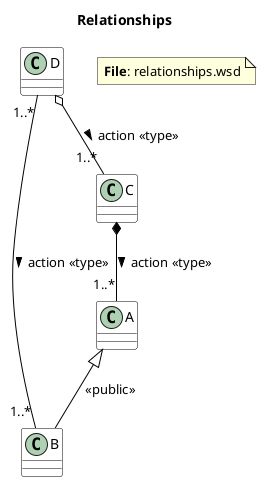 @startuml "Relationships"
title Relationships
skinparam classAttributeIconSize 0
skinparam class {
    BackgroundColor White
    ArrowColor Black
    BorderColor Black
}


class A {}

class B {}

class C {}

class D {}

' composition
C *-- "1..*" A : action <<type>> >
' aggregation
D o-- "1..*" C : action <<type>> >
' inheritance
A <|-- B: <<public>>

D "1..*" -- "1..*" B : action <<type>> >

note as N1
<b>File</b>: relationships.wsd
end note


@enduml
